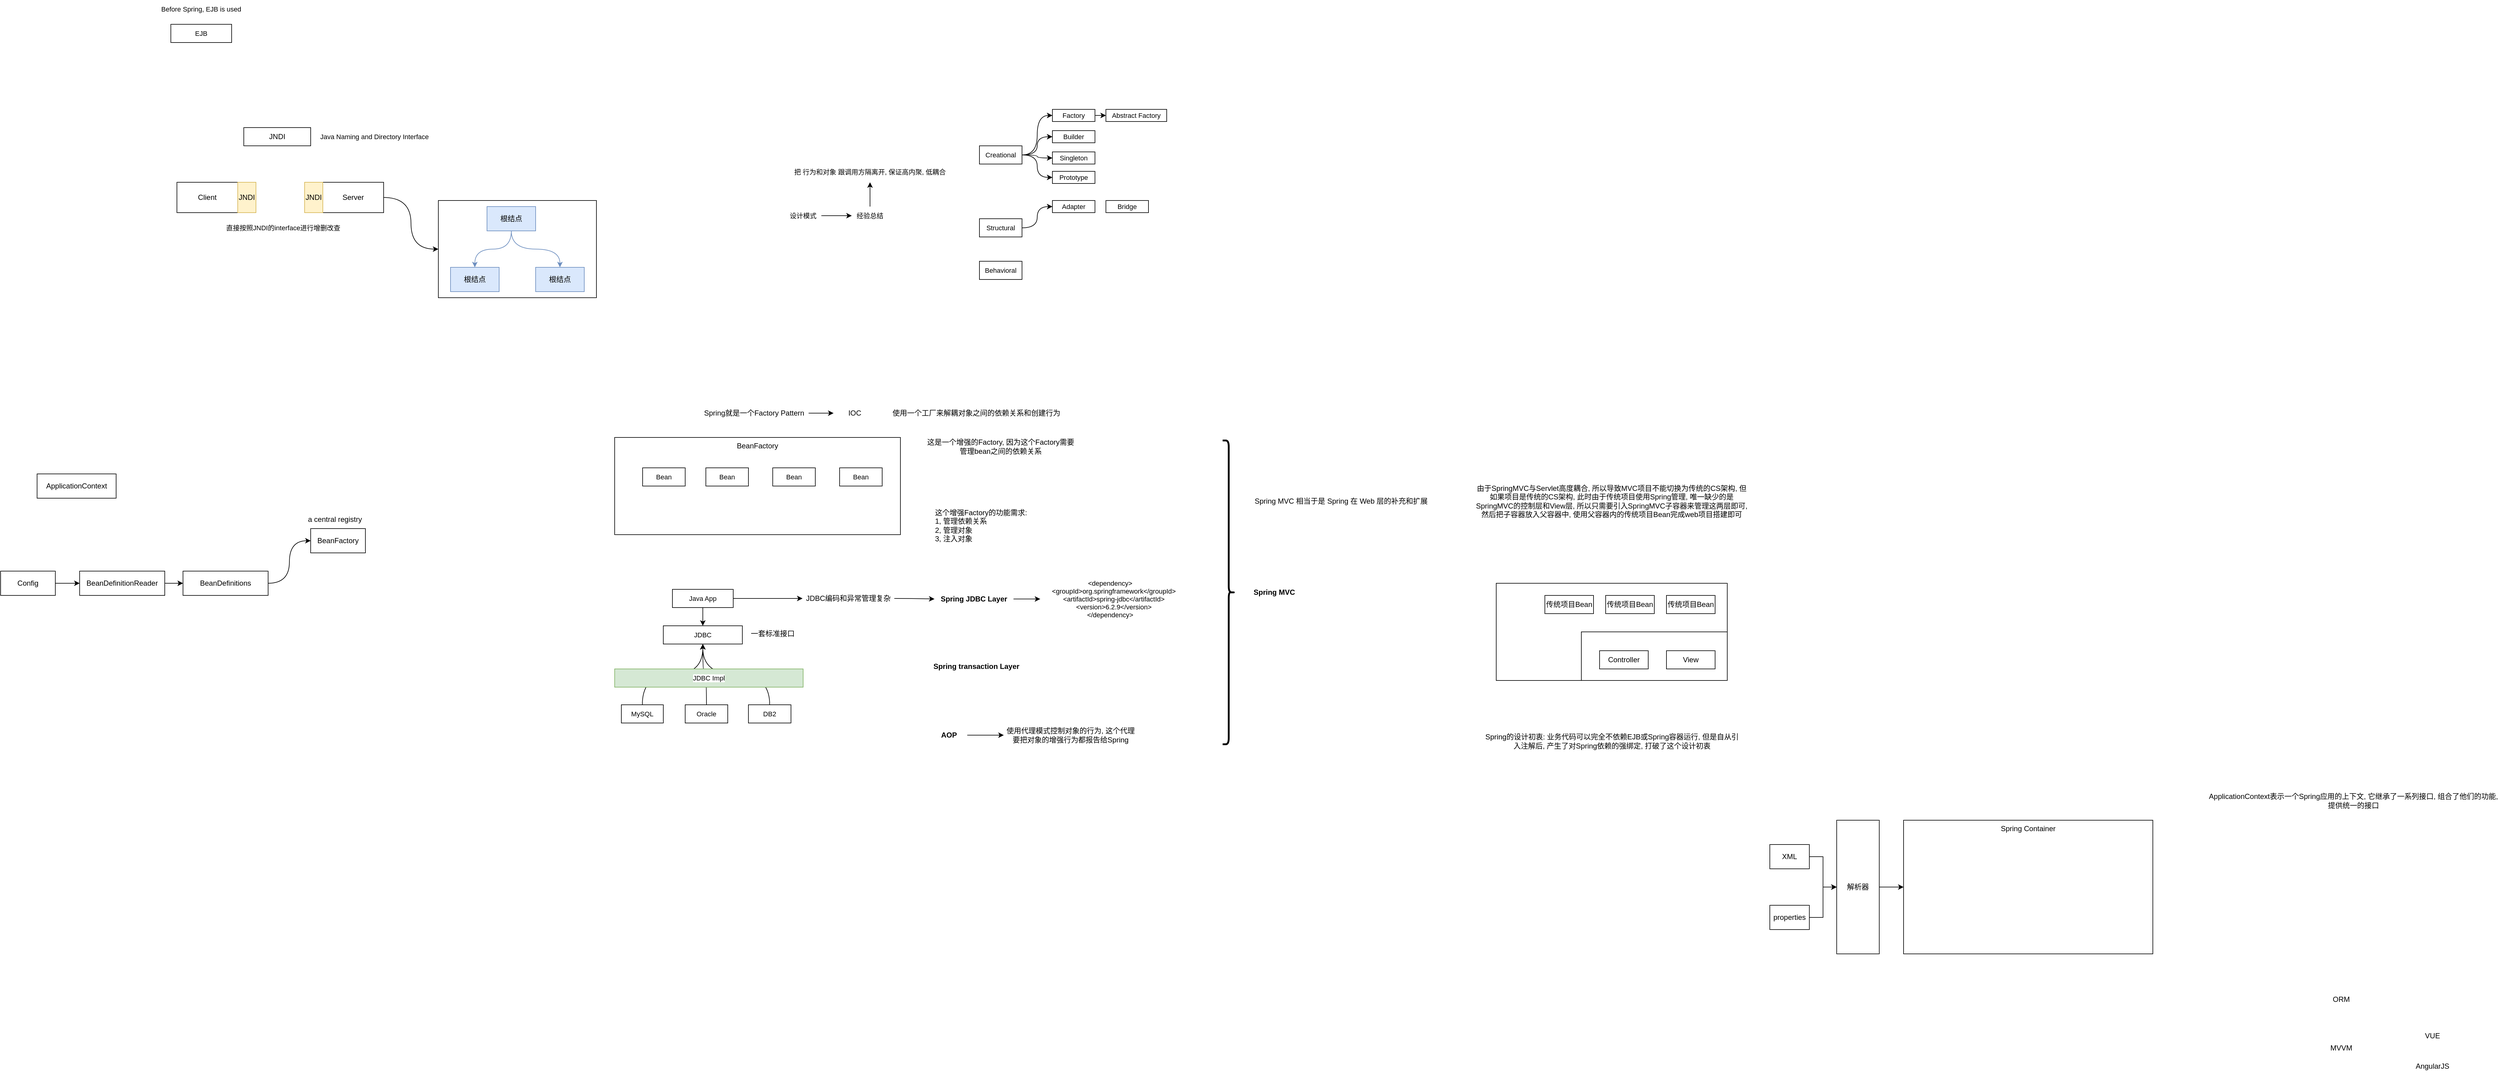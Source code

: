 <mxfile version="28.1.0">
  <diagram name="Page-1" id="jKwXqTW0s1e_ha4R1b7n">
    <mxGraphModel dx="1639" dy="2039" grid="1" gridSize="10" guides="1" tooltips="1" connect="1" arrows="1" fold="1" page="1" pageScale="1" pageWidth="827" pageHeight="1169" math="0" shadow="0">
      <root>
        <mxCell id="0" />
        <mxCell id="1" parent="0" />
        <mxCell id="q9-16XW2UtLknLvIXVu5-16" value="" style="rounded=0;whiteSpace=wrap;html=1;fontFamily=Helvetica;fontSize=11;fontColor=default;labelBackgroundColor=default;" parent="1" vertex="1">
          <mxGeometry x="870" y="-260" width="260" height="160" as="geometry" />
        </mxCell>
        <mxCell id="F45thFIv4wYP87FCnGFc-1" value="BeanFactory" style="rounded=0;whiteSpace=wrap;html=1;" parent="1" vertex="1">
          <mxGeometry x="660" y="280" width="90" height="40" as="geometry" />
        </mxCell>
        <mxCell id="F45thFIv4wYP87FCnGFc-2" value="ApplicationContext" style="rounded=0;whiteSpace=wrap;html=1;" parent="1" vertex="1">
          <mxGeometry x="210" y="190" width="130" height="40" as="geometry" />
        </mxCell>
        <mxCell id="F45thFIv4wYP87FCnGFc-3" value="a central registry" style="text;html=1;strokeColor=none;fillColor=none;align=center;verticalAlign=middle;whiteSpace=wrap;rounded=0;" parent="1" vertex="1">
          <mxGeometry x="650" y="250" width="100" height="30" as="geometry" />
        </mxCell>
        <mxCell id="F45thFIv4wYP87FCnGFc-6" style="edgeStyle=orthogonalEdgeStyle;rounded=0;orthogonalLoop=1;jettySize=auto;html=1;" parent="1" source="F45thFIv4wYP87FCnGFc-4" target="F45thFIv4wYP87FCnGFc-5" edge="1">
          <mxGeometry relative="1" as="geometry" />
        </mxCell>
        <mxCell id="F45thFIv4wYP87FCnGFc-4" value="Config" style="rounded=0;whiteSpace=wrap;html=1;" parent="1" vertex="1">
          <mxGeometry x="150" y="350" width="90" height="40" as="geometry" />
        </mxCell>
        <mxCell id="F45thFIv4wYP87FCnGFc-8" style="edgeStyle=orthogonalEdgeStyle;rounded=0;orthogonalLoop=1;jettySize=auto;html=1;" parent="1" source="F45thFIv4wYP87FCnGFc-5" target="F45thFIv4wYP87FCnGFc-7" edge="1">
          <mxGeometry relative="1" as="geometry" />
        </mxCell>
        <mxCell id="F45thFIv4wYP87FCnGFc-5" value="BeanDefinitionReader" style="rounded=0;whiteSpace=wrap;html=1;" parent="1" vertex="1">
          <mxGeometry x="280" y="350" width="140" height="40" as="geometry" />
        </mxCell>
        <mxCell id="F45thFIv4wYP87FCnGFc-9" style="edgeStyle=orthogonalEdgeStyle;rounded=0;orthogonalLoop=1;jettySize=auto;html=1;entryX=0;entryY=0.5;entryDx=0;entryDy=0;curved=1;" parent="1" source="F45thFIv4wYP87FCnGFc-7" target="F45thFIv4wYP87FCnGFc-1" edge="1">
          <mxGeometry relative="1" as="geometry" />
        </mxCell>
        <mxCell id="F45thFIv4wYP87FCnGFc-7" value="BeanDefinitions" style="rounded=0;whiteSpace=wrap;html=1;" parent="1" vertex="1">
          <mxGeometry x="450" y="350" width="140" height="40" as="geometry" />
        </mxCell>
        <mxCell id="q9-16XW2UtLknLvIXVu5-1" value="BeanFactory" style="rounded=0;whiteSpace=wrap;html=1;verticalAlign=top;" parent="1" vertex="1">
          <mxGeometry x="1160" y="130" width="470" height="160" as="geometry" />
        </mxCell>
        <mxCell id="q9-16XW2UtLknLvIXVu5-48" value="" style="edgeStyle=orthogonalEdgeStyle;shape=connector;curved=1;rounded=0;orthogonalLoop=1;jettySize=auto;html=1;strokeColor=default;align=center;verticalAlign=middle;fontFamily=Helvetica;fontSize=11;fontColor=default;labelBackgroundColor=default;endArrow=classic;" parent="1" source="q9-16XW2UtLknLvIXVu5-2" target="q9-16XW2UtLknLvIXVu5-47" edge="1">
          <mxGeometry relative="1" as="geometry" />
        </mxCell>
        <mxCell id="q9-16XW2UtLknLvIXVu5-2" value="Spring就是一个Factory Pattern" style="text;html=1;align=center;verticalAlign=middle;whiteSpace=wrap;rounded=0;" parent="1" vertex="1">
          <mxGeometry x="1300" y="70" width="179" height="40" as="geometry" />
        </mxCell>
        <mxCell id="q9-16XW2UtLknLvIXVu5-3" value="JNDI" style="rounded=0;whiteSpace=wrap;html=1;" parent="1" vertex="1">
          <mxGeometry x="550" y="-380" width="110" height="30" as="geometry" />
        </mxCell>
        <mxCell id="q9-16XW2UtLknLvIXVu5-17" style="edgeStyle=orthogonalEdgeStyle;shape=connector;curved=1;rounded=0;orthogonalLoop=1;jettySize=auto;html=1;entryX=0;entryY=0.5;entryDx=0;entryDy=0;strokeColor=default;align=center;verticalAlign=middle;fontFamily=Helvetica;fontSize=11;fontColor=default;labelBackgroundColor=default;endArrow=classic;" parent="1" source="q9-16XW2UtLknLvIXVu5-4" target="q9-16XW2UtLknLvIXVu5-16" edge="1">
          <mxGeometry relative="1" as="geometry" />
        </mxCell>
        <mxCell id="q9-16XW2UtLknLvIXVu5-4" value="Server" style="rounded=0;whiteSpace=wrap;html=1;" parent="1" vertex="1">
          <mxGeometry x="680" y="-290" width="100" height="50" as="geometry" />
        </mxCell>
        <mxCell id="q9-16XW2UtLknLvIXVu5-5" value="Client" style="rounded=0;whiteSpace=wrap;html=1;" parent="1" vertex="1">
          <mxGeometry x="440" y="-290" width="100" height="50" as="geometry" />
        </mxCell>
        <mxCell id="q9-16XW2UtLknLvIXVu5-6" value="JNDI" style="rounded=0;whiteSpace=wrap;html=1;fillColor=#fff2cc;strokeColor=#d6b656;" parent="1" vertex="1">
          <mxGeometry x="540" y="-290" width="30" height="50" as="geometry" />
        </mxCell>
        <mxCell id="q9-16XW2UtLknLvIXVu5-7" value="JNDI" style="rounded=0;whiteSpace=wrap;html=1;fillColor=#fff2cc;strokeColor=#d6b656;" parent="1" vertex="1">
          <mxGeometry x="650" y="-290" width="30" height="50" as="geometry" />
        </mxCell>
        <mxCell id="q9-16XW2UtLknLvIXVu5-13" style="edgeStyle=orthogonalEdgeStyle;rounded=0;orthogonalLoop=1;jettySize=auto;html=1;curved=1;fillColor=#dae8fc;strokeColor=#6c8ebf;" parent="1" source="q9-16XW2UtLknLvIXVu5-8" target="q9-16XW2UtLknLvIXVu5-9" edge="1">
          <mxGeometry relative="1" as="geometry" />
        </mxCell>
        <mxCell id="q9-16XW2UtLknLvIXVu5-15" style="edgeStyle=orthogonalEdgeStyle;shape=connector;curved=1;rounded=0;orthogonalLoop=1;jettySize=auto;html=1;strokeColor=#6c8ebf;align=center;verticalAlign=middle;fontFamily=Helvetica;fontSize=11;fontColor=default;labelBackgroundColor=default;endArrow=classic;fillColor=#dae8fc;" parent="1" source="q9-16XW2UtLknLvIXVu5-8" target="q9-16XW2UtLknLvIXVu5-10" edge="1">
          <mxGeometry relative="1" as="geometry" />
        </mxCell>
        <mxCell id="q9-16XW2UtLknLvIXVu5-8" value="根结点" style="rounded=0;whiteSpace=wrap;html=1;fillColor=#dae8fc;strokeColor=#6c8ebf;" parent="1" vertex="1">
          <mxGeometry x="950" y="-250" width="80" height="40" as="geometry" />
        </mxCell>
        <mxCell id="q9-16XW2UtLknLvIXVu5-9" value="根结点" style="rounded=0;whiteSpace=wrap;html=1;fillColor=#dae8fc;strokeColor=#6c8ebf;" parent="1" vertex="1">
          <mxGeometry x="890" y="-150" width="80" height="40" as="geometry" />
        </mxCell>
        <mxCell id="q9-16XW2UtLknLvIXVu5-10" value="根结点" style="rounded=0;whiteSpace=wrap;html=1;fillColor=#dae8fc;strokeColor=#6c8ebf;" parent="1" vertex="1">
          <mxGeometry x="1030" y="-150" width="80" height="40" as="geometry" />
        </mxCell>
        <mxCell id="q9-16XW2UtLknLvIXVu5-18" value="Java Naming and Directory Interface" style="text;html=1;align=center;verticalAlign=middle;whiteSpace=wrap;rounded=0;fontFamily=Helvetica;fontSize=11;fontColor=default;labelBackgroundColor=default;" parent="1" vertex="1">
          <mxGeometry x="670" y="-380" width="190" height="30" as="geometry" />
        </mxCell>
        <mxCell id="q9-16XW2UtLknLvIXVu5-20" value="直接按照JNDI的interface进行增删改查" style="text;html=1;align=center;verticalAlign=middle;whiteSpace=wrap;rounded=0;fontFamily=Helvetica;fontSize=11;fontColor=default;labelBackgroundColor=default;" parent="1" vertex="1">
          <mxGeometry x="510" y="-230" width="210" height="30" as="geometry" />
        </mxCell>
        <mxCell id="q9-16XW2UtLknLvIXVu5-24" value="" style="edgeStyle=orthogonalEdgeStyle;shape=connector;curved=1;rounded=0;orthogonalLoop=1;jettySize=auto;html=1;strokeColor=default;align=center;verticalAlign=middle;fontFamily=Helvetica;fontSize=11;fontColor=default;labelBackgroundColor=default;endArrow=classic;" parent="1" source="q9-16XW2UtLknLvIXVu5-22" target="q9-16XW2UtLknLvIXVu5-23" edge="1">
          <mxGeometry relative="1" as="geometry" />
        </mxCell>
        <mxCell id="q9-16XW2UtLknLvIXVu5-22" value="设计模式" style="text;html=1;align=center;verticalAlign=middle;whiteSpace=wrap;rounded=0;fontFamily=Helvetica;fontSize=11;fontColor=default;labelBackgroundColor=default;" parent="1" vertex="1">
          <mxGeometry x="1440" y="-250" width="60" height="30" as="geometry" />
        </mxCell>
        <mxCell id="q9-16XW2UtLknLvIXVu5-46" style="edgeStyle=orthogonalEdgeStyle;shape=connector;curved=1;rounded=0;orthogonalLoop=1;jettySize=auto;html=1;entryX=0.5;entryY=1;entryDx=0;entryDy=0;strokeColor=default;align=center;verticalAlign=middle;fontFamily=Helvetica;fontSize=11;fontColor=default;labelBackgroundColor=default;endArrow=classic;" parent="1" source="q9-16XW2UtLknLvIXVu5-23" target="q9-16XW2UtLknLvIXVu5-45" edge="1">
          <mxGeometry relative="1" as="geometry" />
        </mxCell>
        <mxCell id="q9-16XW2UtLknLvIXVu5-23" value="经验总结" style="text;html=1;align=center;verticalAlign=middle;whiteSpace=wrap;rounded=0;fontFamily=Helvetica;fontSize=11;fontColor=default;labelBackgroundColor=default;" parent="1" vertex="1">
          <mxGeometry x="1550" y="-250" width="60" height="30" as="geometry" />
        </mxCell>
        <mxCell id="q9-16XW2UtLknLvIXVu5-31" style="edgeStyle=orthogonalEdgeStyle;shape=connector;curved=1;rounded=0;orthogonalLoop=1;jettySize=auto;html=1;entryX=0;entryY=0.5;entryDx=0;entryDy=0;strokeColor=default;align=center;verticalAlign=middle;fontFamily=Helvetica;fontSize=11;fontColor=default;labelBackgroundColor=default;endArrow=classic;" parent="1" source="q9-16XW2UtLknLvIXVu5-26" target="q9-16XW2UtLknLvIXVu5-29" edge="1">
          <mxGeometry relative="1" as="geometry" />
        </mxCell>
        <mxCell id="q9-16XW2UtLknLvIXVu5-34" style="edgeStyle=orthogonalEdgeStyle;shape=connector;curved=1;rounded=0;orthogonalLoop=1;jettySize=auto;html=1;entryX=0;entryY=0.5;entryDx=0;entryDy=0;strokeColor=default;align=center;verticalAlign=middle;fontFamily=Helvetica;fontSize=11;fontColor=default;labelBackgroundColor=default;endArrow=classic;" parent="1" source="q9-16XW2UtLknLvIXVu5-26" target="q9-16XW2UtLknLvIXVu5-33" edge="1">
          <mxGeometry relative="1" as="geometry" />
        </mxCell>
        <mxCell id="q9-16XW2UtLknLvIXVu5-35" style="edgeStyle=orthogonalEdgeStyle;shape=connector;curved=1;rounded=0;orthogonalLoop=1;jettySize=auto;html=1;entryX=0;entryY=0.5;entryDx=0;entryDy=0;strokeColor=default;align=center;verticalAlign=middle;fontFamily=Helvetica;fontSize=11;fontColor=default;labelBackgroundColor=default;endArrow=classic;" parent="1" source="q9-16XW2UtLknLvIXVu5-26" target="q9-16XW2UtLknLvIXVu5-30" edge="1">
          <mxGeometry relative="1" as="geometry" />
        </mxCell>
        <mxCell id="q9-16XW2UtLknLvIXVu5-40" style="edgeStyle=orthogonalEdgeStyle;shape=connector;curved=1;rounded=0;orthogonalLoop=1;jettySize=auto;html=1;entryX=0;entryY=0.5;entryDx=0;entryDy=0;strokeColor=default;align=center;verticalAlign=middle;fontFamily=Helvetica;fontSize=11;fontColor=default;labelBackgroundColor=default;endArrow=classic;" parent="1" source="q9-16XW2UtLknLvIXVu5-26" target="q9-16XW2UtLknLvIXVu5-39" edge="1">
          <mxGeometry relative="1" as="geometry" />
        </mxCell>
        <mxCell id="q9-16XW2UtLknLvIXVu5-26" value="Creational" style="rounded=0;whiteSpace=wrap;html=1;fontFamily=Helvetica;fontSize=11;fontColor=default;labelBackgroundColor=default;" parent="1" vertex="1">
          <mxGeometry x="1760" y="-350" width="70" height="30" as="geometry" />
        </mxCell>
        <mxCell id="q9-16XW2UtLknLvIXVu5-41" style="edgeStyle=orthogonalEdgeStyle;shape=connector;curved=1;rounded=0;orthogonalLoop=1;jettySize=auto;html=1;entryX=0;entryY=0.5;entryDx=0;entryDy=0;strokeColor=default;align=center;verticalAlign=middle;fontFamily=Helvetica;fontSize=11;fontColor=default;labelBackgroundColor=default;endArrow=classic;" parent="1" source="q9-16XW2UtLknLvIXVu5-27" target="q9-16XW2UtLknLvIXVu5-36" edge="1">
          <mxGeometry relative="1" as="geometry" />
        </mxCell>
        <mxCell id="q9-16XW2UtLknLvIXVu5-27" value="Structural" style="rounded=0;whiteSpace=wrap;html=1;fontFamily=Helvetica;fontSize=11;fontColor=default;labelBackgroundColor=default;" parent="1" vertex="1">
          <mxGeometry x="1760" y="-230" width="70" height="30" as="geometry" />
        </mxCell>
        <mxCell id="q9-16XW2UtLknLvIXVu5-28" value="Behavioral" style="rounded=0;whiteSpace=wrap;html=1;fontFamily=Helvetica;fontSize=11;fontColor=default;labelBackgroundColor=default;" parent="1" vertex="1">
          <mxGeometry x="1760" y="-160" width="70" height="30" as="geometry" />
        </mxCell>
        <mxCell id="q9-16XW2UtLknLvIXVu5-38" value="" style="edgeStyle=orthogonalEdgeStyle;shape=connector;curved=1;rounded=0;orthogonalLoop=1;jettySize=auto;html=1;strokeColor=default;align=center;verticalAlign=middle;fontFamily=Helvetica;fontSize=11;fontColor=default;labelBackgroundColor=default;endArrow=classic;" parent="1" source="q9-16XW2UtLknLvIXVu5-29" target="q9-16XW2UtLknLvIXVu5-37" edge="1">
          <mxGeometry relative="1" as="geometry" />
        </mxCell>
        <mxCell id="q9-16XW2UtLknLvIXVu5-29" value="Factory" style="rounded=0;whiteSpace=wrap;html=1;fontFamily=Helvetica;fontSize=11;fontColor=default;labelBackgroundColor=default;" parent="1" vertex="1">
          <mxGeometry x="1880" y="-410" width="70" height="20" as="geometry" />
        </mxCell>
        <mxCell id="q9-16XW2UtLknLvIXVu5-30" value="Builder" style="rounded=0;whiteSpace=wrap;html=1;fontFamily=Helvetica;fontSize=11;fontColor=default;labelBackgroundColor=default;" parent="1" vertex="1">
          <mxGeometry x="1880" y="-375" width="70" height="20" as="geometry" />
        </mxCell>
        <mxCell id="q9-16XW2UtLknLvIXVu5-33" value="Singleton" style="rounded=0;whiteSpace=wrap;html=1;fontFamily=Helvetica;fontSize=11;fontColor=default;labelBackgroundColor=default;" parent="1" vertex="1">
          <mxGeometry x="1880" y="-340" width="70" height="20" as="geometry" />
        </mxCell>
        <mxCell id="q9-16XW2UtLknLvIXVu5-36" value="Adapter" style="rounded=0;whiteSpace=wrap;html=1;fontFamily=Helvetica;fontSize=11;fontColor=default;labelBackgroundColor=default;" parent="1" vertex="1">
          <mxGeometry x="1880" y="-260" width="70" height="20" as="geometry" />
        </mxCell>
        <mxCell id="q9-16XW2UtLknLvIXVu5-37" value="Abstract Factory" style="rounded=0;whiteSpace=wrap;html=1;fontFamily=Helvetica;fontSize=11;fontColor=default;labelBackgroundColor=default;" parent="1" vertex="1">
          <mxGeometry x="1968" y="-410" width="100" height="20" as="geometry" />
        </mxCell>
        <mxCell id="q9-16XW2UtLknLvIXVu5-39" value="Prototype" style="rounded=0;whiteSpace=wrap;html=1;fontFamily=Helvetica;fontSize=11;fontColor=default;labelBackgroundColor=default;" parent="1" vertex="1">
          <mxGeometry x="1880" y="-308" width="70" height="20" as="geometry" />
        </mxCell>
        <mxCell id="q9-16XW2UtLknLvIXVu5-42" value="Bridge" style="rounded=0;whiteSpace=wrap;html=1;fontFamily=Helvetica;fontSize=11;fontColor=default;labelBackgroundColor=default;" parent="1" vertex="1">
          <mxGeometry x="1968" y="-260" width="70" height="20" as="geometry" />
        </mxCell>
        <mxCell id="q9-16XW2UtLknLvIXVu5-43" value="EJB" style="rounded=0;whiteSpace=wrap;html=1;fontFamily=Helvetica;fontSize=11;fontColor=default;labelBackgroundColor=default;" parent="1" vertex="1">
          <mxGeometry x="430" y="-550" width="100" height="30" as="geometry" />
        </mxCell>
        <mxCell id="q9-16XW2UtLknLvIXVu5-44" value="Before Spring, EJB is used" style="text;html=1;align=center;verticalAlign=middle;whiteSpace=wrap;rounded=0;fontFamily=Helvetica;fontSize=11;fontColor=default;labelBackgroundColor=default;" parent="1" vertex="1">
          <mxGeometry x="385" y="-590" width="190" height="30" as="geometry" />
        </mxCell>
        <mxCell id="q9-16XW2UtLknLvIXVu5-45" value="把 行为和对象 跟调用方隔离开, 保证高内聚, 低耦合" style="text;html=1;align=center;verticalAlign=middle;whiteSpace=wrap;rounded=0;fontFamily=Helvetica;fontSize=11;fontColor=default;labelBackgroundColor=default;" parent="1" vertex="1">
          <mxGeometry x="1450" y="-325" width="260" height="35" as="geometry" />
        </mxCell>
        <mxCell id="q9-16XW2UtLknLvIXVu5-47" value="IOC" style="text;html=1;align=center;verticalAlign=middle;whiteSpace=wrap;rounded=0;" parent="1" vertex="1">
          <mxGeometry x="1520" y="80" width="70" height="20" as="geometry" />
        </mxCell>
        <mxCell id="q9-16XW2UtLknLvIXVu5-49" value="使用一个工厂来解耦对象之间的依赖关系和创建行为" style="text;html=1;align=center;verticalAlign=middle;whiteSpace=wrap;rounded=0;" parent="1" vertex="1">
          <mxGeometry x="1610" y="75" width="290" height="30" as="geometry" />
        </mxCell>
        <mxCell id="q9-16XW2UtLknLvIXVu5-50" value="这是一个增强的Factory, 因为这个Factory需要管理bean之间的依赖关系" style="text;html=1;align=center;verticalAlign=middle;whiteSpace=wrap;rounded=0;" parent="1" vertex="1">
          <mxGeometry x="1670" y="120" width="250" height="50" as="geometry" />
        </mxCell>
        <mxCell id="q9-16XW2UtLknLvIXVu5-51" value="这个增强Factory的功能需求:&lt;br&gt;1, 管理依赖关系&lt;br&gt;2, 管理对象&lt;br&gt;3, 注入对象" style="text;html=1;align=left;verticalAlign=middle;whiteSpace=wrap;rounded=0;" parent="1" vertex="1">
          <mxGeometry x="1685" y="235" width="220" height="80" as="geometry" />
        </mxCell>
        <mxCell id="q9-16XW2UtLknLvIXVu5-52" value="Bean" style="rounded=0;whiteSpace=wrap;html=1;fontFamily=Helvetica;fontSize=11;fontColor=default;labelBackgroundColor=default;" parent="1" vertex="1">
          <mxGeometry x="1206" y="180" width="70" height="30" as="geometry" />
        </mxCell>
        <mxCell id="q9-16XW2UtLknLvIXVu5-54" value="Bean" style="rounded=0;whiteSpace=wrap;html=1;fontFamily=Helvetica;fontSize=11;fontColor=default;labelBackgroundColor=default;" parent="1" vertex="1">
          <mxGeometry x="1310" y="180" width="70" height="30" as="geometry" />
        </mxCell>
        <mxCell id="q9-16XW2UtLknLvIXVu5-55" value="Bean" style="rounded=0;whiteSpace=wrap;html=1;fontFamily=Helvetica;fontSize=11;fontColor=default;labelBackgroundColor=default;" parent="1" vertex="1">
          <mxGeometry x="1420" y="180" width="70" height="30" as="geometry" />
        </mxCell>
        <mxCell id="q9-16XW2UtLknLvIXVu5-56" value="Bean" style="rounded=0;whiteSpace=wrap;html=1;fontFamily=Helvetica;fontSize=11;fontColor=default;labelBackgroundColor=default;" parent="1" vertex="1">
          <mxGeometry x="1530" y="180" width="70" height="30" as="geometry" />
        </mxCell>
        <mxCell id="q9-16XW2UtLknLvIXVu5-57" value="JDBC" style="rounded=0;whiteSpace=wrap;html=1;fontFamily=Helvetica;fontSize=11;fontColor=default;labelBackgroundColor=default;" parent="1" vertex="1">
          <mxGeometry x="1240" y="440" width="130" height="30" as="geometry" />
        </mxCell>
        <mxCell id="q9-16XW2UtLknLvIXVu5-58" value="一套标准接口" style="text;html=1;align=center;verticalAlign=middle;whiteSpace=wrap;rounded=0;" parent="1" vertex="1">
          <mxGeometry x="1370" y="440" width="100" height="25" as="geometry" />
        </mxCell>
        <mxCell id="q9-16XW2UtLknLvIXVu5-65" style="edgeStyle=orthogonalEdgeStyle;shape=connector;curved=1;rounded=0;orthogonalLoop=1;jettySize=auto;html=1;entryX=0.5;entryY=1;entryDx=0;entryDy=0;strokeColor=default;align=center;verticalAlign=middle;fontFamily=Helvetica;fontSize=11;fontColor=default;labelBackgroundColor=default;endArrow=classic;exitX=0.5;exitY=0;exitDx=0;exitDy=0;" parent="1" source="q9-16XW2UtLknLvIXVu5-59" target="q9-16XW2UtLknLvIXVu5-57" edge="1">
          <mxGeometry relative="1" as="geometry" />
        </mxCell>
        <mxCell id="q9-16XW2UtLknLvIXVu5-59" value="MySQL" style="rounded=0;whiteSpace=wrap;html=1;fontFamily=Helvetica;fontSize=11;fontColor=default;labelBackgroundColor=default;" parent="1" vertex="1">
          <mxGeometry x="1171" y="570" width="69" height="30" as="geometry" />
        </mxCell>
        <mxCell id="q9-16XW2UtLknLvIXVu5-63" style="edgeStyle=orthogonalEdgeStyle;shape=connector;curved=1;rounded=0;orthogonalLoop=1;jettySize=auto;html=1;entryX=0.5;entryY=1;entryDx=0;entryDy=0;strokeColor=default;align=center;verticalAlign=middle;fontFamily=Helvetica;fontSize=11;fontColor=default;labelBackgroundColor=default;endArrow=classic;" parent="1" source="q9-16XW2UtLknLvIXVu5-60" target="q9-16XW2UtLknLvIXVu5-57" edge="1">
          <mxGeometry relative="1" as="geometry" />
        </mxCell>
        <mxCell id="q9-16XW2UtLknLvIXVu5-60" value="Oracle" style="rounded=0;whiteSpace=wrap;html=1;fontFamily=Helvetica;fontSize=11;fontColor=default;labelBackgroundColor=default;" parent="1" vertex="1">
          <mxGeometry x="1276" y="570" width="70" height="30" as="geometry" />
        </mxCell>
        <mxCell id="q9-16XW2UtLknLvIXVu5-66" style="edgeStyle=orthogonalEdgeStyle;shape=connector;curved=1;rounded=0;orthogonalLoop=1;jettySize=auto;html=1;entryX=0.5;entryY=1;entryDx=0;entryDy=0;strokeColor=default;align=center;verticalAlign=middle;fontFamily=Helvetica;fontSize=11;fontColor=default;labelBackgroundColor=default;endArrow=classic;exitX=0.5;exitY=0;exitDx=0;exitDy=0;" parent="1" source="q9-16XW2UtLknLvIXVu5-61" target="q9-16XW2UtLknLvIXVu5-57" edge="1">
          <mxGeometry relative="1" as="geometry" />
        </mxCell>
        <mxCell id="q9-16XW2UtLknLvIXVu5-61" value="DB2" style="rounded=0;whiteSpace=wrap;html=1;fontFamily=Helvetica;fontSize=11;fontColor=default;labelBackgroundColor=default;" parent="1" vertex="1">
          <mxGeometry x="1380" y="570" width="70" height="30" as="geometry" />
        </mxCell>
        <mxCell id="q9-16XW2UtLknLvIXVu5-67" value="JDBC Impl" style="rounded=0;fontFamily=Helvetica;fontSize=11;labelBackgroundColor=default;fillColor=#d5e8d4;strokeColor=#82B366;gradientColor=none;whiteSpace=wrap;html=1;convertToSvg=1;" parent="1" vertex="1">
          <mxGeometry x="1160" y="511" width="310" height="30" as="geometry" />
        </mxCell>
        <mxCell id="q9-16XW2UtLknLvIXVu5-73" style="edgeStyle=orthogonalEdgeStyle;shape=connector;curved=1;rounded=0;orthogonalLoop=1;jettySize=auto;html=1;entryX=0.5;entryY=0;entryDx=0;entryDy=0;strokeColor=default;align=center;verticalAlign=middle;fontFamily=Helvetica;fontSize=11;fontColor=default;labelBackgroundColor=default;endArrow=classic;" parent="1" source="q9-16XW2UtLknLvIXVu5-69" target="q9-16XW2UtLknLvIXVu5-57" edge="1">
          <mxGeometry relative="1" as="geometry" />
        </mxCell>
        <mxCell id="q9-16XW2UtLknLvIXVu5-75" style="edgeStyle=orthogonalEdgeStyle;shape=connector;curved=1;rounded=0;orthogonalLoop=1;jettySize=auto;html=1;strokeColor=default;align=center;verticalAlign=middle;fontFamily=Helvetica;fontSize=11;fontColor=default;labelBackgroundColor=default;endArrow=classic;" parent="1" source="q9-16XW2UtLknLvIXVu5-69" target="q9-16XW2UtLknLvIXVu5-74" edge="1">
          <mxGeometry relative="1" as="geometry" />
        </mxCell>
        <mxCell id="q9-16XW2UtLknLvIXVu5-69" value="Java App" style="rounded=0;whiteSpace=wrap;html=1;fontFamily=Helvetica;fontSize=11;fontColor=default;labelBackgroundColor=default;" parent="1" vertex="1">
          <mxGeometry x="1255" y="380" width="100" height="30" as="geometry" />
        </mxCell>
        <mxCell id="q9-16XW2UtLknLvIXVu5-78" value="" style="edgeStyle=orthogonalEdgeStyle;shape=connector;curved=1;rounded=0;orthogonalLoop=1;jettySize=auto;html=1;strokeColor=default;align=center;verticalAlign=middle;fontFamily=Helvetica;fontSize=11;fontColor=default;labelBackgroundColor=default;endArrow=classic;" parent="1" source="q9-16XW2UtLknLvIXVu5-74" target="q9-16XW2UtLknLvIXVu5-77" edge="1">
          <mxGeometry relative="1" as="geometry" />
        </mxCell>
        <mxCell id="q9-16XW2UtLknLvIXVu5-74" value="JDBC编码和异常管理复杂" style="text;html=1;align=center;verticalAlign=middle;whiteSpace=wrap;rounded=0;" parent="1" vertex="1">
          <mxGeometry x="1469" y="378.13" width="151" height="33.75" as="geometry" />
        </mxCell>
        <mxCell id="q9-16XW2UtLknLvIXVu5-80" value="" style="edgeStyle=orthogonalEdgeStyle;shape=connector;curved=1;rounded=0;orthogonalLoop=1;jettySize=auto;html=1;strokeColor=default;align=center;verticalAlign=middle;fontFamily=Helvetica;fontSize=11;fontColor=default;labelBackgroundColor=default;endArrow=classic;" parent="1" source="q9-16XW2UtLknLvIXVu5-77" target="q9-16XW2UtLknLvIXVu5-79" edge="1">
          <mxGeometry relative="1" as="geometry" />
        </mxCell>
        <mxCell id="q9-16XW2UtLknLvIXVu5-77" value="Spring JDBC Layer" style="text;html=1;align=center;verticalAlign=middle;whiteSpace=wrap;rounded=0;fontStyle=1" parent="1" vertex="1">
          <mxGeometry x="1686" y="379" width="130" height="33.75" as="geometry" />
        </mxCell>
        <mxCell id="q9-16XW2UtLknLvIXVu5-79" value="&lt;div&gt;&amp;lt;dependency&amp;gt;&lt;/div&gt;&lt;div&gt;&amp;nbsp; &amp;nbsp; &amp;lt;groupId&amp;gt;org.springframework&amp;lt;/groupId&amp;gt;&lt;/div&gt;&lt;div&gt;&amp;nbsp; &amp;nbsp; &amp;lt;artifactId&amp;gt;spring-jdbc&amp;lt;/artifactId&amp;gt;&lt;/div&gt;&lt;div&gt;&amp;nbsp; &amp;nbsp; &amp;lt;version&amp;gt;6.2.9&amp;lt;/version&amp;gt;&lt;/div&gt;&lt;div&gt;&amp;lt;/dependency&amp;gt;&lt;/div&gt;" style="text;html=1;align=center;verticalAlign=middle;whiteSpace=wrap;rounded=0;fontFamily=Helvetica;fontSize=11;fontColor=default;labelBackgroundColor=default;" parent="1" vertex="1">
          <mxGeometry x="1860" y="350.88" width="230" height="90" as="geometry" />
        </mxCell>
        <mxCell id="q9-16XW2UtLknLvIXVu5-81" value="Spring transaction Layer" style="text;html=1;align=center;verticalAlign=middle;whiteSpace=wrap;rounded=0;fontStyle=1" parent="1" vertex="1">
          <mxGeometry x="1680" y="490" width="150" height="33.75" as="geometry" />
        </mxCell>
        <mxCell id="q9-16XW2UtLknLvIXVu5-84" style="edgeStyle=orthogonalEdgeStyle;shape=connector;curved=1;rounded=0;orthogonalLoop=1;jettySize=auto;html=1;strokeColor=default;align=center;verticalAlign=middle;fontFamily=Helvetica;fontSize=11;fontColor=default;labelBackgroundColor=default;endArrow=classic;" parent="1" source="q9-16XW2UtLknLvIXVu5-82" target="q9-16XW2UtLknLvIXVu5-83" edge="1">
          <mxGeometry relative="1" as="geometry" />
        </mxCell>
        <mxCell id="q9-16XW2UtLknLvIXVu5-82" value="AOP" style="text;html=1;align=center;verticalAlign=middle;whiteSpace=wrap;rounded=0;fontStyle=1" parent="1" vertex="1">
          <mxGeometry x="1680" y="605" width="60" height="30" as="geometry" />
        </mxCell>
        <mxCell id="q9-16XW2UtLknLvIXVu5-83" value="使用代理模式控制对象的行为, 这个代理要把对象的增强行为都报告给Spring" style="text;html=1;align=center;verticalAlign=middle;whiteSpace=wrap;rounded=0;" parent="1" vertex="1">
          <mxGeometry x="1800" y="600" width="220" height="40" as="geometry" />
        </mxCell>
        <mxCell id="q9-16XW2UtLknLvIXVu5-86" value="" style="shape=curlyBracket;whiteSpace=wrap;html=1;rounded=1;flipH=1;labelPosition=right;verticalLabelPosition=middle;align=left;verticalAlign=middle;strokeColor=#000000;fontFamily=Helvetica;fontSize=16;fontColor=default;labelBackgroundColor=default;fillColor=#d5e8d4;gradientColor=none;fontStyle=0;strokeWidth=3;size=0.5;" parent="1" vertex="1">
          <mxGeometry x="2160" y="135" width="20" height="500" as="geometry" />
        </mxCell>
        <mxCell id="q9-16XW2UtLknLvIXVu5-88" value="Spring MVC" style="text;html=1;align=center;verticalAlign=middle;whiteSpace=wrap;rounded=0;fontStyle=1" parent="1" vertex="1">
          <mxGeometry x="2200" y="369.5" width="90" height="31" as="geometry" />
        </mxCell>
        <mxCell id="105VQkGaMaxpQ6JVa1ym-1" value="由于SpringMVC与Servlet高度耦合, 所以导致MVC项目不能切换为传统的CS架构, 但如果项目是传统的CS架构, 此时由于传统项目使用Spring管理, 唯一缺少的是SpringMVC的控制层和View层, 所以只需要引入SpringMVC子容器来管理这两层即可, 然后把子容器放入父容器中, 使用父容器内的传统项目Bean完成web项目搭建即可" style="text;html=1;align=center;verticalAlign=middle;whiteSpace=wrap;rounded=0;" vertex="1" parent="1">
          <mxGeometry x="2575" y="190" width="450" height="90" as="geometry" />
        </mxCell>
        <mxCell id="105VQkGaMaxpQ6JVa1ym-2" value="" style="rounded=0;whiteSpace=wrap;html=1;" vertex="1" parent="1">
          <mxGeometry x="2610" y="370" width="380" height="160" as="geometry" />
        </mxCell>
        <mxCell id="105VQkGaMaxpQ6JVa1ym-3" value="传统项目Bean" style="rounded=0;whiteSpace=wrap;html=1;" vertex="1" parent="1">
          <mxGeometry x="2690" y="390" width="80" height="30" as="geometry" />
        </mxCell>
        <mxCell id="105VQkGaMaxpQ6JVa1ym-4" value="" style="rounded=0;whiteSpace=wrap;html=1;" vertex="1" parent="1">
          <mxGeometry x="2750" y="450" width="240" height="80" as="geometry" />
        </mxCell>
        <mxCell id="105VQkGaMaxpQ6JVa1ym-5" value="传统项目Bean" style="rounded=0;whiteSpace=wrap;html=1;" vertex="1" parent="1">
          <mxGeometry x="2790" y="390" width="80" height="30" as="geometry" />
        </mxCell>
        <mxCell id="105VQkGaMaxpQ6JVa1ym-6" value="传统项目Bean" style="rounded=0;whiteSpace=wrap;html=1;" vertex="1" parent="1">
          <mxGeometry x="2890" y="390" width="80" height="30" as="geometry" />
        </mxCell>
        <mxCell id="105VQkGaMaxpQ6JVa1ym-7" value="Controller" style="rounded=0;whiteSpace=wrap;html=1;" vertex="1" parent="1">
          <mxGeometry x="2780" y="481" width="80" height="30" as="geometry" />
        </mxCell>
        <mxCell id="105VQkGaMaxpQ6JVa1ym-8" value="View" style="rounded=0;whiteSpace=wrap;html=1;" vertex="1" parent="1">
          <mxGeometry x="2890" y="481" width="80" height="30" as="geometry" />
        </mxCell>
        <mxCell id="105VQkGaMaxpQ6JVa1ym-9" value="Spring MVC 相当于是 Spring 在 Web 层的补充和扩展" style="text;html=1;align=center;verticalAlign=middle;whiteSpace=wrap;rounded=0;" vertex="1" parent="1">
          <mxGeometry x="2210" y="220" width="290" height="30" as="geometry" />
        </mxCell>
        <mxCell id="105VQkGaMaxpQ6JVa1ym-10" value="Spring的设计初衷: 业务代码可以完全不依赖EJB或Spring容器运行, 但是自从引入注解后, 产生了对Spring依赖的强绑定, 打破了这个设计初衷" style="text;html=1;align=center;verticalAlign=middle;whiteSpace=wrap;rounded=0;" vertex="1" parent="1">
          <mxGeometry x="2587.5" y="610" width="425" height="40" as="geometry" />
        </mxCell>
        <mxCell id="105VQkGaMaxpQ6JVa1ym-11" value="Spring Container" style="rounded=0;whiteSpace=wrap;html=1;verticalAlign=top;" vertex="1" parent="1">
          <mxGeometry x="3280" y="760" width="410" height="220" as="geometry" />
        </mxCell>
        <mxCell id="105VQkGaMaxpQ6JVa1ym-16" style="edgeStyle=orthogonalEdgeStyle;rounded=0;orthogonalLoop=1;jettySize=auto;html=1;" edge="1" parent="1" source="105VQkGaMaxpQ6JVa1ym-13" target="105VQkGaMaxpQ6JVa1ym-15">
          <mxGeometry relative="1" as="geometry" />
        </mxCell>
        <mxCell id="105VQkGaMaxpQ6JVa1ym-13" value="XML" style="rounded=0;whiteSpace=wrap;html=1;" vertex="1" parent="1">
          <mxGeometry x="3060" y="800" width="65" height="40" as="geometry" />
        </mxCell>
        <mxCell id="105VQkGaMaxpQ6JVa1ym-17" style="edgeStyle=orthogonalEdgeStyle;rounded=0;orthogonalLoop=1;jettySize=auto;html=1;" edge="1" parent="1" source="105VQkGaMaxpQ6JVa1ym-14" target="105VQkGaMaxpQ6JVa1ym-15">
          <mxGeometry relative="1" as="geometry" />
        </mxCell>
        <mxCell id="105VQkGaMaxpQ6JVa1ym-14" value="properties" style="rounded=0;whiteSpace=wrap;html=1;" vertex="1" parent="1">
          <mxGeometry x="3060" y="900" width="65" height="40" as="geometry" />
        </mxCell>
        <mxCell id="105VQkGaMaxpQ6JVa1ym-18" value="" style="edgeStyle=orthogonalEdgeStyle;rounded=0;orthogonalLoop=1;jettySize=auto;html=1;" edge="1" parent="1" source="105VQkGaMaxpQ6JVa1ym-15" target="105VQkGaMaxpQ6JVa1ym-11">
          <mxGeometry relative="1" as="geometry" />
        </mxCell>
        <mxCell id="105VQkGaMaxpQ6JVa1ym-15" value="解析器" style="rounded=0;whiteSpace=wrap;html=1;" vertex="1" parent="1">
          <mxGeometry x="3170" y="760" width="70" height="220" as="geometry" />
        </mxCell>
        <mxCell id="105VQkGaMaxpQ6JVa1ym-19" value="ApplicationContext表示一个Spring应用的上下文, 它继承了一系列接口, 组合了他们的功能, 提供统一的接口" style="text;html=1;align=center;verticalAlign=middle;whiteSpace=wrap;rounded=0;" vertex="1" parent="1">
          <mxGeometry x="3780" y="710" width="480" height="35" as="geometry" />
        </mxCell>
        <mxCell id="105VQkGaMaxpQ6JVa1ym-20" value="ORM" style="text;html=1;align=center;verticalAlign=middle;whiteSpace=wrap;rounded=0;" vertex="1" parent="1">
          <mxGeometry x="3970" y="1040" width="60" height="30" as="geometry" />
        </mxCell>
        <mxCell id="105VQkGaMaxpQ6JVa1ym-21" value="MVVM" style="text;html=1;align=center;verticalAlign=middle;whiteSpace=wrap;rounded=0;" vertex="1" parent="1">
          <mxGeometry x="3970" y="1120" width="60" height="30" as="geometry" />
        </mxCell>
        <mxCell id="105VQkGaMaxpQ6JVa1ym-22" value="VUE" style="text;html=1;align=center;verticalAlign=middle;whiteSpace=wrap;rounded=0;" vertex="1" parent="1">
          <mxGeometry x="4120" y="1100" width="60" height="30" as="geometry" />
        </mxCell>
        <mxCell id="105VQkGaMaxpQ6JVa1ym-23" value="AngularJS" style="text;html=1;align=center;verticalAlign=middle;whiteSpace=wrap;rounded=0;" vertex="1" parent="1">
          <mxGeometry x="4120" y="1150" width="60" height="30" as="geometry" />
        </mxCell>
      </root>
    </mxGraphModel>
  </diagram>
</mxfile>
